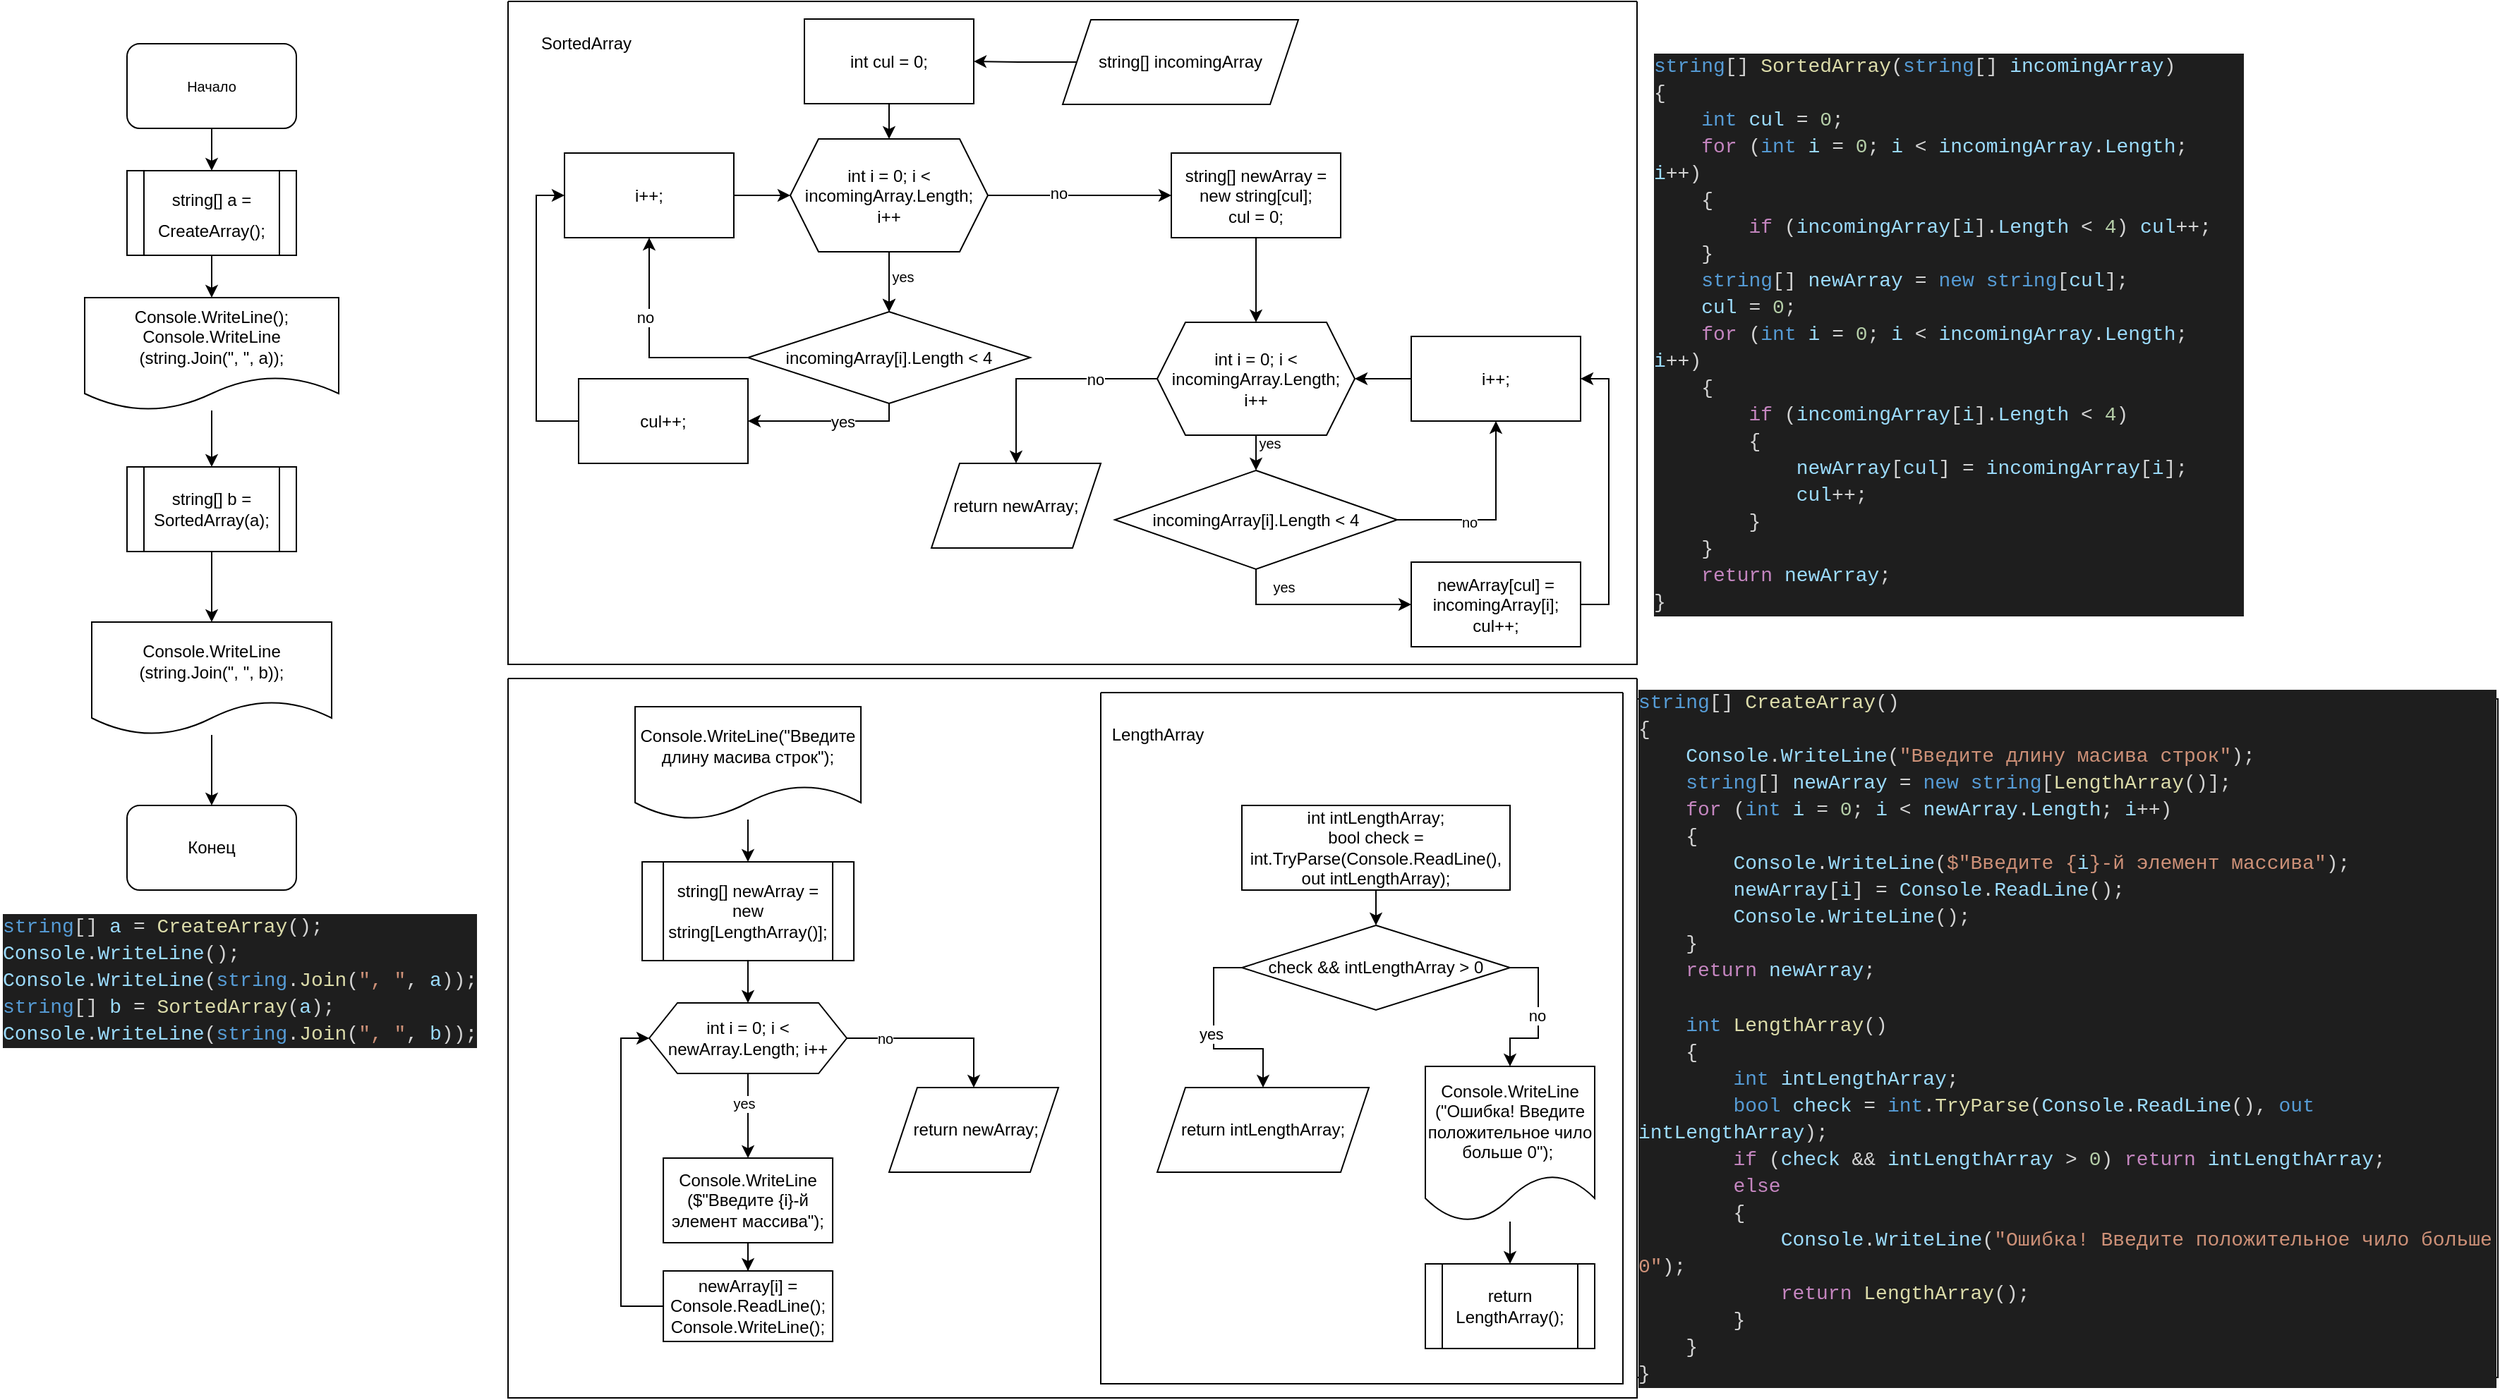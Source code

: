 <mxfile version="20.3.0" type="device"><diagram id="90EOx2KWHC1WlLkFX-MU" name="Страница 1"><mxGraphModel dx="1887" dy="1165" grid="0" gridSize="10" guides="1" tooltips="1" connect="1" arrows="1" fold="1" page="0" pageScale="1" pageWidth="827" pageHeight="1169" math="0" shadow="0"><root><mxCell id="0"/><mxCell id="1" parent="0"/><mxCell id="FhaENIlvsgwSzMolg3jO-6" value="" style="swimlane;startSize=0;rounded=0;glass=0;direction=east;" vertex="1" parent="1"><mxGeometry x="370" y="40" width="800" height="470" as="geometry"><mxRectangle x="650" y="40" width="110" height="60" as="alternateBounds"/></mxGeometry></mxCell><mxCell id="XQLtgldLGDa55x3RJktV-3" value="cul++;" style="rounded=0;whiteSpace=wrap;html=1;" parent="FhaENIlvsgwSzMolg3jO-6" vertex="1"><mxGeometry x="50" y="267.5" width="120" height="60" as="geometry"/></mxCell><mxCell id="FhaENIlvsgwSzMolg3jO-60" value="" style="edgeStyle=orthogonalEdgeStyle;rounded=0;orthogonalLoop=1;jettySize=auto;html=1;" edge="1" parent="FhaENIlvsgwSzMolg3jO-6" source="XQLtgldLGDa55x3RJktV-5" target="XQLtgldLGDa55x3RJktV-6"><mxGeometry relative="1" as="geometry"/></mxCell><mxCell id="XQLtgldLGDa55x3RJktV-5" value="int i = 0; i &amp;lt; incomingArray.Length; i++" style="shape=hexagon;perimeter=hexagonPerimeter2;whiteSpace=wrap;html=1;fixedSize=1;" parent="FhaENIlvsgwSzMolg3jO-6" vertex="1"><mxGeometry x="200" y="97.5" width="140" height="80" as="geometry"/></mxCell><mxCell id="XQLtgldLGDa55x3RJktV-10" style="edgeStyle=orthogonalEdgeStyle;rounded=0;orthogonalLoop=1;jettySize=auto;html=1;entryX=1;entryY=0.5;entryDx=0;entryDy=0;exitX=0.5;exitY=1;exitDx=0;exitDy=0;" parent="FhaENIlvsgwSzMolg3jO-6" source="XQLtgldLGDa55x3RJktV-6" target="XQLtgldLGDa55x3RJktV-3" edge="1"><mxGeometry relative="1" as="geometry"><Array as="points"><mxPoint x="270" y="297.5"/></Array></mxGeometry></mxCell><mxCell id="FhaENIlvsgwSzMolg3jO-63" value="yes" style="edgeLabel;html=1;align=center;verticalAlign=middle;resizable=0;points=[];" vertex="1" connectable="0" parent="XQLtgldLGDa55x3RJktV-10"><mxGeometry x="-0.194" relative="1" as="geometry"><mxPoint as="offset"/></mxGeometry></mxCell><mxCell id="XQLtgldLGDa55x3RJktV-6" value="incomingArray[i].Length &amp;lt; 4" style="rhombus;whiteSpace=wrap;html=1;" parent="FhaENIlvsgwSzMolg3jO-6" vertex="1"><mxGeometry x="170" y="220" width="200" height="65" as="geometry"/></mxCell><mxCell id="XQLtgldLGDa55x3RJktV-7" value="" style="edgeStyle=orthogonalEdgeStyle;rounded=0;orthogonalLoop=1;jettySize=auto;html=1;" parent="FhaENIlvsgwSzMolg3jO-6" source="XQLtgldLGDa55x3RJktV-5" target="XQLtgldLGDa55x3RJktV-6" edge="1"><mxGeometry relative="1" as="geometry"><Array as="points"><mxPoint x="270" y="190"/><mxPoint x="270" y="190"/></Array></mxGeometry></mxCell><mxCell id="XQLtgldLGDa55x3RJktV-14" value="" style="edgeStyle=orthogonalEdgeStyle;rounded=0;orthogonalLoop=1;jettySize=auto;html=1;" parent="FhaENIlvsgwSzMolg3jO-6" source="XQLtgldLGDa55x3RJktV-11" target="XQLtgldLGDa55x3RJktV-5" edge="1"><mxGeometry relative="1" as="geometry"/></mxCell><mxCell id="XQLtgldLGDa55x3RJktV-11" value="i++;" style="rounded=0;whiteSpace=wrap;html=1;" parent="FhaENIlvsgwSzMolg3jO-6" vertex="1"><mxGeometry x="40" y="107.5" width="120" height="60" as="geometry"/></mxCell><mxCell id="XQLtgldLGDa55x3RJktV-13" style="edgeStyle=orthogonalEdgeStyle;rounded=0;orthogonalLoop=1;jettySize=auto;html=1;entryX=0;entryY=0.5;entryDx=0;entryDy=0;exitX=0;exitY=0.5;exitDx=0;exitDy=0;" parent="FhaENIlvsgwSzMolg3jO-6" source="XQLtgldLGDa55x3RJktV-3" target="XQLtgldLGDa55x3RJktV-11" edge="1"><mxGeometry relative="1" as="geometry"/></mxCell><mxCell id="XQLtgldLGDa55x3RJktV-12" style="edgeStyle=orthogonalEdgeStyle;rounded=0;orthogonalLoop=1;jettySize=auto;html=1;entryX=0.5;entryY=1;entryDx=0;entryDy=0;exitX=0;exitY=0.5;exitDx=0;exitDy=0;" parent="FhaENIlvsgwSzMolg3jO-6" source="XQLtgldLGDa55x3RJktV-6" target="XQLtgldLGDa55x3RJktV-11" edge="1"><mxGeometry relative="1" as="geometry"/></mxCell><mxCell id="FhaENIlvsgwSzMolg3jO-65" value="no" style="edgeLabel;html=1;align=center;verticalAlign=middle;resizable=0;points=[];" vertex="1" connectable="0" parent="XQLtgldLGDa55x3RJktV-12"><mxGeometry x="0.279" y="3" relative="1" as="geometry"><mxPoint as="offset"/></mxGeometry></mxCell><mxCell id="XQLtgldLGDa55x3RJktV-16" value="newArray[cul] = incomingArray[i];&lt;br&gt;cul++;" style="rounded=0;whiteSpace=wrap;html=1;" parent="FhaENIlvsgwSzMolg3jO-6" vertex="1"><mxGeometry x="640" y="397.5" width="120" height="60" as="geometry"/></mxCell><mxCell id="FhaENIlvsgwSzMolg3jO-8" style="edgeStyle=orthogonalEdgeStyle;rounded=0;orthogonalLoop=1;jettySize=auto;html=1;entryX=0.5;entryY=0;entryDx=0;entryDy=0;" edge="1" parent="FhaENIlvsgwSzMolg3jO-6" source="XQLtgldLGDa55x3RJktV-18" target="FhaENIlvsgwSzMolg3jO-11"><mxGeometry relative="1" as="geometry"><mxPoint x="354.059" y="327.5" as="targetPoint"/></mxGeometry></mxCell><mxCell id="FhaENIlvsgwSzMolg3jO-62" value="no" style="edgeLabel;html=1;align=center;verticalAlign=middle;resizable=0;points=[];" vertex="1" connectable="0" parent="FhaENIlvsgwSzMolg3jO-8"><mxGeometry x="-0.449" relative="1" as="geometry"><mxPoint as="offset"/></mxGeometry></mxCell><mxCell id="XQLtgldLGDa55x3RJktV-18" value="int i = 0; i &amp;lt; incomingArray.Length; i++" style="shape=hexagon;perimeter=hexagonPerimeter2;whiteSpace=wrap;html=1;fixedSize=1;" parent="FhaENIlvsgwSzMolg3jO-6" vertex="1"><mxGeometry x="460" y="227.5" width="140" height="80" as="geometry"/></mxCell><mxCell id="XQLtgldLGDa55x3RJktV-19" style="edgeStyle=orthogonalEdgeStyle;rounded=0;orthogonalLoop=1;jettySize=auto;html=1;entryX=0;entryY=0.5;entryDx=0;entryDy=0;exitX=0.5;exitY=1;exitDx=0;exitDy=0;" parent="FhaENIlvsgwSzMolg3jO-6" source="XQLtgldLGDa55x3RJktV-21" target="XQLtgldLGDa55x3RJktV-16" edge="1"><mxGeometry relative="1" as="geometry"><Array as="points"><mxPoint x="530" y="427.5"/></Array></mxGeometry></mxCell><mxCell id="XQLtgldLGDa55x3RJktV-21" value="incomingArray[i].Length &amp;lt; 4" style="rhombus;whiteSpace=wrap;html=1;" parent="FhaENIlvsgwSzMolg3jO-6" vertex="1"><mxGeometry x="430" y="332.5" width="200" height="70" as="geometry"/></mxCell><mxCell id="XQLtgldLGDa55x3RJktV-17" value="" style="edgeStyle=orthogonalEdgeStyle;rounded=0;orthogonalLoop=1;jettySize=auto;html=1;" parent="FhaENIlvsgwSzMolg3jO-6" source="XQLtgldLGDa55x3RJktV-18" target="XQLtgldLGDa55x3RJktV-21" edge="1"><mxGeometry relative="1" as="geometry"/></mxCell><mxCell id="XQLtgldLGDa55x3RJktV-22" value="" style="edgeStyle=orthogonalEdgeStyle;rounded=0;orthogonalLoop=1;jettySize=auto;html=1;" parent="FhaENIlvsgwSzMolg3jO-6" source="XQLtgldLGDa55x3RJktV-23" target="XQLtgldLGDa55x3RJktV-18" edge="1"><mxGeometry relative="1" as="geometry"/></mxCell><mxCell id="XQLtgldLGDa55x3RJktV-23" value="i++;" style="rounded=0;whiteSpace=wrap;html=1;" parent="FhaENIlvsgwSzMolg3jO-6" vertex="1"><mxGeometry x="640" y="237.5" width="120" height="60" as="geometry"/></mxCell><mxCell id="XQLtgldLGDa55x3RJktV-15" style="edgeStyle=orthogonalEdgeStyle;rounded=0;orthogonalLoop=1;jettySize=auto;html=1;entryX=1;entryY=0.5;entryDx=0;entryDy=0;exitX=1;exitY=0.5;exitDx=0;exitDy=0;" parent="FhaENIlvsgwSzMolg3jO-6" source="XQLtgldLGDa55x3RJktV-16" target="XQLtgldLGDa55x3RJktV-23" edge="1"><mxGeometry relative="1" as="geometry"/></mxCell><mxCell id="XQLtgldLGDa55x3RJktV-20" style="edgeStyle=orthogonalEdgeStyle;rounded=0;orthogonalLoop=1;jettySize=auto;html=1;entryX=0.5;entryY=1;entryDx=0;entryDy=0;" parent="FhaENIlvsgwSzMolg3jO-6" source="XQLtgldLGDa55x3RJktV-21" target="XQLtgldLGDa55x3RJktV-23" edge="1"><mxGeometry relative="1" as="geometry"/></mxCell><mxCell id="FhaENIlvsgwSzMolg3jO-71" value="no" style="edgeLabel;html=1;align=center;verticalAlign=middle;resizable=0;points=[];fontSize=10;" vertex="1" connectable="0" parent="XQLtgldLGDa55x3RJktV-20"><mxGeometry x="-0.277" y="-1" relative="1" as="geometry"><mxPoint as="offset"/></mxGeometry></mxCell><mxCell id="XQLtgldLGDa55x3RJktV-31" value="" style="edgeStyle=orthogonalEdgeStyle;rounded=0;orthogonalLoop=1;jettySize=auto;html=1;" parent="FhaENIlvsgwSzMolg3jO-6" source="XQLtgldLGDa55x3RJktV-29" target="XQLtgldLGDa55x3RJktV-18" edge="1"><mxGeometry relative="1" as="geometry"/></mxCell><mxCell id="XQLtgldLGDa55x3RJktV-29" value="&lt;div&gt;string[] newArray = new string[cul];&lt;/div&gt;&lt;div&gt;cul = 0;&lt;/div&gt;" style="rounded=0;whiteSpace=wrap;html=1;" parent="FhaENIlvsgwSzMolg3jO-6" vertex="1"><mxGeometry x="470" y="107.5" width="120" height="60" as="geometry"/></mxCell><mxCell id="XQLtgldLGDa55x3RJktV-30" style="edgeStyle=orthogonalEdgeStyle;rounded=0;orthogonalLoop=1;jettySize=auto;html=1;entryX=0;entryY=0.5;entryDx=0;entryDy=0;" parent="FhaENIlvsgwSzMolg3jO-6" source="XQLtgldLGDa55x3RJktV-5" target="XQLtgldLGDa55x3RJktV-29" edge="1"><mxGeometry relative="1" as="geometry"/></mxCell><mxCell id="FhaENIlvsgwSzMolg3jO-61" value="no" style="edgeLabel;html=1;align=center;verticalAlign=middle;resizable=0;points=[];" vertex="1" connectable="0" parent="XQLtgldLGDa55x3RJktV-30"><mxGeometry x="-0.241" y="2" relative="1" as="geometry"><mxPoint as="offset"/></mxGeometry></mxCell><mxCell id="FhaENIlvsgwSzMolg3jO-9" value="" style="edgeStyle=orthogonalEdgeStyle;rounded=0;orthogonalLoop=1;jettySize=auto;html=1;" edge="1" parent="FhaENIlvsgwSzMolg3jO-6" source="FhaENIlvsgwSzMolg3jO-1" target="XQLtgldLGDa55x3RJktV-5"><mxGeometry relative="1" as="geometry"/></mxCell><mxCell id="FhaENIlvsgwSzMolg3jO-1" value="int cul = 0;" style="rounded=0;whiteSpace=wrap;html=1;" vertex="1" parent="FhaENIlvsgwSzMolg3jO-6"><mxGeometry x="210" y="12.5" width="120" height="60" as="geometry"/></mxCell><mxCell id="FhaENIlvsgwSzMolg3jO-12" value="" style="edgeStyle=orthogonalEdgeStyle;rounded=0;orthogonalLoop=1;jettySize=auto;html=1;" edge="1" parent="FhaENIlvsgwSzMolg3jO-6" source="FhaENIlvsgwSzMolg3jO-10" target="FhaENIlvsgwSzMolg3jO-1"><mxGeometry relative="1" as="geometry"/></mxCell><mxCell id="FhaENIlvsgwSzMolg3jO-10" value="string[] incomingArray" style="shape=parallelogram;perimeter=parallelogramPerimeter;whiteSpace=wrap;html=1;fixedSize=1;rounded=0;glass=0;" vertex="1" parent="FhaENIlvsgwSzMolg3jO-6"><mxGeometry x="393" y="13" width="167" height="60" as="geometry"/></mxCell><mxCell id="FhaENIlvsgwSzMolg3jO-11" value="return newArray;" style="shape=parallelogram;perimeter=parallelogramPerimeter;whiteSpace=wrap;html=1;fixedSize=1;rounded=0;glass=0;" vertex="1" parent="FhaENIlvsgwSzMolg3jO-6"><mxGeometry x="300" y="327.5" width="120" height="60" as="geometry"/></mxCell><mxCell id="FhaENIlvsgwSzMolg3jO-66" value="&lt;font style=&quot;font-size: 10px;&quot;&gt;yes&lt;/font&gt;" style="text;html=1;strokeColor=none;fillColor=none;align=center;verticalAlign=middle;whiteSpace=wrap;rounded=0;glass=0;" vertex="1" parent="FhaENIlvsgwSzMolg3jO-6"><mxGeometry x="270" y="190" width="20" height="10" as="geometry"/></mxCell><mxCell id="FhaENIlvsgwSzMolg3jO-69" value="&lt;font style=&quot;font-size: 10px;&quot;&gt;yes&lt;/font&gt;" style="text;html=1;strokeColor=none;fillColor=none;align=center;verticalAlign=middle;whiteSpace=wrap;rounded=0;glass=0;" vertex="1" parent="FhaENIlvsgwSzMolg3jO-6"><mxGeometry x="530" y="307.5" width="20" height="10" as="geometry"/></mxCell><mxCell id="FhaENIlvsgwSzMolg3jO-70" value="&lt;font style=&quot;font-size: 10px;&quot;&gt;yes&lt;/font&gt;" style="text;html=1;strokeColor=none;fillColor=none;align=center;verticalAlign=middle;whiteSpace=wrap;rounded=0;glass=0;" vertex="1" parent="FhaENIlvsgwSzMolg3jO-6"><mxGeometry x="540" y="410" width="20" height="10" as="geometry"/></mxCell><mxCell id="FhaENIlvsgwSzMolg3jO-17" value="SortedArray" style="text;html=1;align=center;verticalAlign=middle;resizable=0;points=[];autosize=1;strokeColor=none;fillColor=none;rotation=0;" vertex="1" parent="1"><mxGeometry x="380" y="55" width="90" height="30" as="geometry"/></mxCell><mxCell id="FhaENIlvsgwSzMolg3jO-20" value="" style="swimlane;startSize=0;rounded=0;glass=0;" vertex="1" parent="1"><mxGeometry x="370" y="520" width="800" height="510" as="geometry"><mxRectangle x="650" y="540" width="50" height="40" as="alternateBounds"/></mxGeometry></mxCell><mxCell id="FhaENIlvsgwSzMolg3jO-42" value="" style="edgeStyle=orthogonalEdgeStyle;rounded=0;orthogonalLoop=1;jettySize=auto;html=1;" edge="1" parent="FhaENIlvsgwSzMolg3jO-20" source="FhaENIlvsgwSzMolg3jO-22" target="FhaENIlvsgwSzMolg3jO-41"><mxGeometry relative="1" as="geometry"/></mxCell><mxCell id="FhaENIlvsgwSzMolg3jO-22" value="Console.WriteLine(&quot;Введите длину масива строк&quot;);" style="shape=document;whiteSpace=wrap;html=1;boundedLbl=1;rounded=0;glass=0;" vertex="1" parent="FhaENIlvsgwSzMolg3jO-20"><mxGeometry x="90.04" y="20" width="160" height="80" as="geometry"/></mxCell><mxCell id="FhaENIlvsgwSzMolg3jO-24" value="" style="swimlane;startSize=0;rounded=0;glass=0;" vertex="1" parent="FhaENIlvsgwSzMolg3jO-20"><mxGeometry x="420" y="10" width="370" height="490" as="geometry"><mxRectangle x="420" y="10" width="80" height="60" as="alternateBounds"/></mxGeometry></mxCell><mxCell id="FhaENIlvsgwSzMolg3jO-26" value="" style="edgeStyle=orthogonalEdgeStyle;rounded=0;orthogonalLoop=1;jettySize=auto;html=1;" edge="1" parent="FhaENIlvsgwSzMolg3jO-24" source="FhaENIlvsgwSzMolg3jO-23"><mxGeometry relative="1" as="geometry"><mxPoint x="195.0" y="165.0" as="targetPoint"/></mxGeometry></mxCell><mxCell id="FhaENIlvsgwSzMolg3jO-23" value="int intLengthArray;&lt;br&gt;bool check = int.TryParse(Console.ReadLine(), out intLengthArray);" style="rounded=0;whiteSpace=wrap;html=1;glass=0;" vertex="1" parent="FhaENIlvsgwSzMolg3jO-24"><mxGeometry x="100" y="80" width="190" height="60" as="geometry"/></mxCell><mxCell id="FhaENIlvsgwSzMolg3jO-28" value="" style="edgeStyle=orthogonalEdgeStyle;rounded=0;orthogonalLoop=1;jettySize=auto;html=1;exitX=1;exitY=0.5;exitDx=0;exitDy=0;" edge="1" parent="FhaENIlvsgwSzMolg3jO-24" source="FhaENIlvsgwSzMolg3jO-25" target="FhaENIlvsgwSzMolg3jO-27"><mxGeometry relative="1" as="geometry"/></mxCell><mxCell id="FhaENIlvsgwSzMolg3jO-38" value="no" style="edgeLabel;html=1;align=center;verticalAlign=middle;resizable=0;points=[];" vertex="1" connectable="0" parent="FhaENIlvsgwSzMolg3jO-28"><mxGeometry x="-0.03" y="-1" relative="1" as="geometry"><mxPoint as="offset"/></mxGeometry></mxCell><mxCell id="FhaENIlvsgwSzMolg3jO-36" style="edgeStyle=orthogonalEdgeStyle;rounded=0;orthogonalLoop=1;jettySize=auto;html=1;exitX=0;exitY=0.5;exitDx=0;exitDy=0;entryX=0.5;entryY=0;entryDx=0;entryDy=0;" edge="1" parent="FhaENIlvsgwSzMolg3jO-24" source="FhaENIlvsgwSzMolg3jO-25" target="FhaENIlvsgwSzMolg3jO-59"><mxGeometry relative="1" as="geometry"><mxPoint x="100" y="265.0" as="targetPoint"/></mxGeometry></mxCell><mxCell id="FhaENIlvsgwSzMolg3jO-37" value="yes" style="edgeLabel;html=1;align=center;verticalAlign=middle;resizable=0;points=[];" vertex="1" connectable="0" parent="FhaENIlvsgwSzMolg3jO-36"><mxGeometry x="-0.046" y="-2" relative="1" as="geometry"><mxPoint as="offset"/></mxGeometry></mxCell><mxCell id="FhaENIlvsgwSzMolg3jO-25" value="check &amp;amp;&amp;amp; intLengthArray &amp;gt; 0" style="rhombus;whiteSpace=wrap;html=1;rounded=0;glass=0;" vertex="1" parent="FhaENIlvsgwSzMolg3jO-24"><mxGeometry x="100" y="165" width="190" height="60" as="geometry"/></mxCell><mxCell id="FhaENIlvsgwSzMolg3jO-35" value="" style="edgeStyle=orthogonalEdgeStyle;rounded=0;orthogonalLoop=1;jettySize=auto;html=1;" edge="1" parent="FhaENIlvsgwSzMolg3jO-24" source="FhaENIlvsgwSzMolg3jO-27" target="FhaENIlvsgwSzMolg3jO-34"><mxGeometry relative="1" as="geometry"/></mxCell><mxCell id="FhaENIlvsgwSzMolg3jO-27" value="&lt;div&gt;Console.WriteLine (&quot;Ошибка! Введите положительное чило больше 0&quot;);&amp;nbsp;&lt;/div&gt;" style="shape=document;whiteSpace=wrap;html=1;boundedLbl=1;rounded=0;glass=0;" vertex="1" parent="FhaENIlvsgwSzMolg3jO-24"><mxGeometry x="230" y="265" width="120" height="110" as="geometry"/></mxCell><mxCell id="FhaENIlvsgwSzMolg3jO-34" value="return LengthArray();" style="shape=process;whiteSpace=wrap;html=1;backgroundOutline=1;rounded=0;glass=0;" vertex="1" parent="FhaENIlvsgwSzMolg3jO-24"><mxGeometry x="230" y="405" width="120" height="60" as="geometry"/></mxCell><mxCell id="FhaENIlvsgwSzMolg3jO-59" value="return intLengthArray;" style="shape=parallelogram;perimeter=parallelogramPerimeter;whiteSpace=wrap;html=1;fixedSize=1;rounded=0;glass=0;" vertex="1" parent="FhaENIlvsgwSzMolg3jO-24"><mxGeometry x="40" y="280" width="150" height="60" as="geometry"/></mxCell><mxCell id="FhaENIlvsgwSzMolg3jO-44" value="" style="edgeStyle=orthogonalEdgeStyle;rounded=0;orthogonalLoop=1;jettySize=auto;html=1;" edge="1" parent="FhaENIlvsgwSzMolg3jO-20" source="FhaENIlvsgwSzMolg3jO-41" target="FhaENIlvsgwSzMolg3jO-43"><mxGeometry relative="1" as="geometry"/></mxCell><mxCell id="FhaENIlvsgwSzMolg3jO-41" value="string[] newArray = new string[LengthArray()];" style="shape=process;whiteSpace=wrap;html=1;backgroundOutline=1;rounded=0;glass=0;" vertex="1" parent="FhaENIlvsgwSzMolg3jO-20"><mxGeometry x="95.04" y="130" width="150" height="70" as="geometry"/></mxCell><mxCell id="FhaENIlvsgwSzMolg3jO-52" value="" style="edgeStyle=orthogonalEdgeStyle;rounded=0;orthogonalLoop=1;jettySize=auto;html=1;entryX=0.5;entryY=0;entryDx=0;entryDy=0;" edge="1" parent="FhaENIlvsgwSzMolg3jO-20" source="FhaENIlvsgwSzMolg3jO-43" target="FhaENIlvsgwSzMolg3jO-45"><mxGeometry relative="1" as="geometry"><Array as="points"><mxPoint x="170" y="310"/><mxPoint x="170" y="310"/></Array></mxGeometry></mxCell><mxCell id="FhaENIlvsgwSzMolg3jO-73" value="yes" style="edgeLabel;html=1;align=center;verticalAlign=middle;resizable=0;points=[];fontSize=10;" vertex="1" connectable="0" parent="FhaENIlvsgwSzMolg3jO-52"><mxGeometry x="-0.301" y="-3" relative="1" as="geometry"><mxPoint as="offset"/></mxGeometry></mxCell><mxCell id="FhaENIlvsgwSzMolg3jO-57" style="edgeStyle=orthogonalEdgeStyle;rounded=0;orthogonalLoop=1;jettySize=auto;html=1;entryX=0.5;entryY=0;entryDx=0;entryDy=0;" edge="1" parent="FhaENIlvsgwSzMolg3jO-20" source="FhaENIlvsgwSzMolg3jO-43" target="FhaENIlvsgwSzMolg3jO-58"><mxGeometry relative="1" as="geometry"><mxPoint x="330" y="305.0" as="targetPoint"/></mxGeometry></mxCell><mxCell id="FhaENIlvsgwSzMolg3jO-72" value="no" style="edgeLabel;html=1;align=center;verticalAlign=middle;resizable=0;points=[];fontSize=10;" vertex="1" connectable="0" parent="FhaENIlvsgwSzMolg3jO-57"><mxGeometry x="-0.574" relative="1" as="geometry"><mxPoint as="offset"/></mxGeometry></mxCell><mxCell id="FhaENIlvsgwSzMolg3jO-43" value="int i = 0; i &amp;lt; newArray.Length; i++" style="shape=hexagon;perimeter=hexagonPerimeter2;whiteSpace=wrap;html=1;fixedSize=1;rounded=0;glass=0;" vertex="1" parent="FhaENIlvsgwSzMolg3jO-20"><mxGeometry x="100.04" y="230" width="140" height="50" as="geometry"/></mxCell><mxCell id="FhaENIlvsgwSzMolg3jO-55" style="edgeStyle=orthogonalEdgeStyle;rounded=0;orthogonalLoop=1;jettySize=auto;html=1;entryX=0.5;entryY=0;entryDx=0;entryDy=0;" edge="1" parent="FhaENIlvsgwSzMolg3jO-20" source="FhaENIlvsgwSzMolg3jO-45" target="FhaENIlvsgwSzMolg3jO-46"><mxGeometry relative="1" as="geometry"/></mxCell><mxCell id="FhaENIlvsgwSzMolg3jO-45" value="Console.WriteLine ($&quot;Введите {i}-й элемент массива&quot;);" style="rounded=0;whiteSpace=wrap;html=1;glass=0;" vertex="1" parent="FhaENIlvsgwSzMolg3jO-20"><mxGeometry x="110.04" y="340" width="120" height="60" as="geometry"/></mxCell><mxCell id="FhaENIlvsgwSzMolg3jO-54" style="edgeStyle=orthogonalEdgeStyle;rounded=0;orthogonalLoop=1;jettySize=auto;html=1;entryX=0;entryY=0.5;entryDx=0;entryDy=0;exitX=0;exitY=0.5;exitDx=0;exitDy=0;" edge="1" parent="FhaENIlvsgwSzMolg3jO-20" source="FhaENIlvsgwSzMolg3jO-46" target="FhaENIlvsgwSzMolg3jO-43"><mxGeometry relative="1" as="geometry"/></mxCell><mxCell id="FhaENIlvsgwSzMolg3jO-46" value="newArray[i] = Console.ReadLine();&lt;br&gt;Console.WriteLine();" style="rounded=0;whiteSpace=wrap;html=1;glass=0;" vertex="1" parent="FhaENIlvsgwSzMolg3jO-20"><mxGeometry x="110.04" y="420" width="120" height="50" as="geometry"/></mxCell><mxCell id="FhaENIlvsgwSzMolg3jO-58" value="&amp;nbsp;return newArray;" style="shape=parallelogram;perimeter=parallelogramPerimeter;whiteSpace=wrap;html=1;fixedSize=1;rounded=0;glass=0;" vertex="1" parent="FhaENIlvsgwSzMolg3jO-20"><mxGeometry x="270" y="290" width="120" height="60" as="geometry"/></mxCell><mxCell id="FhaENIlvsgwSzMolg3jO-21" value="&lt;div style=&quot;background-color: rgb(30, 30, 30); line-height: 19px;&quot;&gt;&lt;div style=&quot;color: rgb(212, 212, 212); font-family: Consolas, &amp;quot;Courier New&amp;quot;, monospace; font-size: 14px; text-align: left;&quot;&gt;&lt;span style=&quot;color: #569cd6;&quot;&gt;string&lt;/span&gt;[] &lt;span style=&quot;color: #dcdcaa;&quot;&gt;CreateArray&lt;/span&gt;()&lt;/div&gt;&lt;div style=&quot;color: rgb(212, 212, 212); font-family: Consolas, &amp;quot;Courier New&amp;quot;, monospace; font-size: 14px; text-align: left;&quot;&gt;{&lt;/div&gt;&lt;div style=&quot;color: rgb(212, 212, 212); font-family: Consolas, &amp;quot;Courier New&amp;quot;, monospace; font-size: 14px; text-align: left;&quot;&gt;&amp;nbsp; &amp;nbsp; &lt;span style=&quot;color: #9cdcfe;&quot;&gt;Console&lt;/span&gt;.&lt;span style=&quot;color: #9cdcfe;&quot;&gt;WriteLine&lt;/span&gt;(&lt;span style=&quot;color: #ce9178;&quot;&gt;&quot;Введите длину масива строк&quot;&lt;/span&gt;);&lt;/div&gt;&lt;div style=&quot;color: rgb(212, 212, 212); font-family: Consolas, &amp;quot;Courier New&amp;quot;, monospace; font-size: 14px; text-align: left;&quot;&gt;&amp;nbsp; &amp;nbsp; &lt;span style=&quot;color: #569cd6;&quot;&gt;string&lt;/span&gt;[] &lt;span style=&quot;color: #9cdcfe;&quot;&gt;newArray&lt;/span&gt; = &lt;span style=&quot;color: #569cd6;&quot;&gt;new&lt;/span&gt; &lt;span style=&quot;color: #569cd6;&quot;&gt;string&lt;/span&gt;[&lt;span style=&quot;color: #dcdcaa;&quot;&gt;LengthArray&lt;/span&gt;()];&lt;/div&gt;&lt;div style=&quot;color: rgb(212, 212, 212); font-family: Consolas, &amp;quot;Courier New&amp;quot;, monospace; font-size: 14px; text-align: left;&quot;&gt;&amp;nbsp; &amp;nbsp; &lt;span style=&quot;color: #c586c0;&quot;&gt;for&lt;/span&gt; (&lt;span style=&quot;color: #569cd6;&quot;&gt;int&lt;/span&gt; &lt;span style=&quot;color: #9cdcfe;&quot;&gt;i&lt;/span&gt; = &lt;span style=&quot;color: #b5cea8;&quot;&gt;0&lt;/span&gt;; &lt;span style=&quot;color: #9cdcfe;&quot;&gt;i&lt;/span&gt; &amp;lt; &lt;span style=&quot;color: #9cdcfe;&quot;&gt;newArray&lt;/span&gt;.&lt;span style=&quot;color: #9cdcfe;&quot;&gt;Length&lt;/span&gt;; &lt;span style=&quot;color: #9cdcfe;&quot;&gt;i&lt;/span&gt;++)&lt;/div&gt;&lt;div style=&quot;color: rgb(212, 212, 212); font-family: Consolas, &amp;quot;Courier New&amp;quot;, monospace; font-size: 14px; text-align: left;&quot;&gt;&amp;nbsp; &amp;nbsp; {&lt;/div&gt;&lt;div style=&quot;color: rgb(212, 212, 212); font-family: Consolas, &amp;quot;Courier New&amp;quot;, monospace; font-size: 14px; text-align: left;&quot;&gt;&amp;nbsp; &amp;nbsp; &amp;nbsp; &amp;nbsp; &lt;span style=&quot;color: #9cdcfe;&quot;&gt;Console&lt;/span&gt;.&lt;span style=&quot;color: #9cdcfe;&quot;&gt;WriteLine&lt;/span&gt;(&lt;span style=&quot;color: #ce9178;&quot;&gt;$&quot;&lt;/span&gt;&lt;span style=&quot;color: #ce9178;&quot;&gt;Введите &lt;/span&gt;&lt;span style=&quot;color: #ce9178;&quot;&gt;{&lt;/span&gt;&lt;span style=&quot;color: #9cdcfe;&quot;&gt;i&lt;/span&gt;&lt;span style=&quot;color: #ce9178;&quot;&gt;}&lt;/span&gt;&lt;span style=&quot;color: #ce9178;&quot;&gt;-й элемент массива&lt;/span&gt;&lt;span style=&quot;color: #ce9178;&quot;&gt;&quot;&lt;/span&gt;);&lt;/div&gt;&lt;div style=&quot;color: rgb(212, 212, 212); font-family: Consolas, &amp;quot;Courier New&amp;quot;, monospace; font-size: 14px; text-align: left;&quot;&gt;&amp;nbsp; &amp;nbsp; &amp;nbsp; &amp;nbsp; &lt;span style=&quot;color: #9cdcfe;&quot;&gt;newArray&lt;/span&gt;[&lt;span style=&quot;color: #9cdcfe;&quot;&gt;i&lt;/span&gt;] = &lt;span style=&quot;color: #9cdcfe;&quot;&gt;Console&lt;/span&gt;.&lt;span style=&quot;color: #9cdcfe;&quot;&gt;ReadLine&lt;/span&gt;();&lt;/div&gt;&lt;div style=&quot;color: rgb(212, 212, 212); font-family: Consolas, &amp;quot;Courier New&amp;quot;, monospace; font-size: 14px; text-align: left;&quot;&gt;&amp;nbsp; &amp;nbsp; &amp;nbsp; &amp;nbsp; &lt;span style=&quot;color: #9cdcfe;&quot;&gt;Console&lt;/span&gt;.&lt;span style=&quot;color: #9cdcfe;&quot;&gt;WriteLine&lt;/span&gt;();&lt;/div&gt;&lt;div style=&quot;color: rgb(212, 212, 212); font-family: Consolas, &amp;quot;Courier New&amp;quot;, monospace; font-size: 14px; text-align: left;&quot;&gt;&amp;nbsp; &amp;nbsp; }&lt;/div&gt;&lt;div style=&quot;color: rgb(212, 212, 212); font-family: Consolas, &amp;quot;Courier New&amp;quot;, monospace; font-size: 14px; text-align: left;&quot;&gt;&amp;nbsp; &amp;nbsp; &lt;span style=&quot;color: #c586c0;&quot;&gt;return&lt;/span&gt; &lt;span style=&quot;color: #9cdcfe;&quot;&gt;newArray&lt;/span&gt;;&lt;/div&gt;&lt;div style=&quot;text-align: left;&quot;&gt;&lt;font face=&quot;Consolas, Courier New, monospace&quot; color=&quot;#d4d4d4&quot;&gt;&lt;span style=&quot;font-size: 14px;&quot;&gt;&lt;br&gt;&lt;/span&gt;&lt;/font&gt;&lt;/div&gt;&lt;div style=&quot;text-align: left; color: rgb(212, 212, 212); font-family: Consolas, &amp;quot;Courier New&amp;quot;, monospace; font-size: 14px;&quot;&gt;&amp;nbsp; &amp;nbsp; &lt;span style=&quot;color: #569cd6;&quot;&gt;int&lt;/span&gt; &lt;span style=&quot;color: #dcdcaa;&quot;&gt;LengthArray&lt;/span&gt;()&lt;/div&gt;&lt;div style=&quot;text-align: left; color: rgb(212, 212, 212); font-family: Consolas, &amp;quot;Courier New&amp;quot;, monospace; font-size: 14px;&quot;&gt;&amp;nbsp; &amp;nbsp; {&lt;/div&gt;&lt;div style=&quot;text-align: left; color: rgb(212, 212, 212); font-family: Consolas, &amp;quot;Courier New&amp;quot;, monospace; font-size: 14px;&quot;&gt;&amp;nbsp; &amp;nbsp; &amp;nbsp; &amp;nbsp; &lt;span style=&quot;color: #569cd6;&quot;&gt;int&lt;/span&gt; &lt;span style=&quot;color: #9cdcfe;&quot;&gt;intLengthArray&lt;/span&gt;;&lt;/div&gt;&lt;div style=&quot;text-align: left; color: rgb(212, 212, 212); font-family: Consolas, &amp;quot;Courier New&amp;quot;, monospace; font-size: 14px;&quot;&gt;&amp;nbsp; &amp;nbsp; &amp;nbsp; &amp;nbsp; &lt;span style=&quot;color: #569cd6;&quot;&gt;bool&lt;/span&gt; &lt;span style=&quot;color: #9cdcfe;&quot;&gt;check&lt;/span&gt; = &lt;span style=&quot;color: #569cd6;&quot;&gt;int&lt;/span&gt;.&lt;span style=&quot;color: #dcdcaa;&quot;&gt;TryParse&lt;/span&gt;(&lt;span style=&quot;color: #9cdcfe;&quot;&gt;Console&lt;/span&gt;.&lt;span style=&quot;color: #9cdcfe;&quot;&gt;ReadLine&lt;/span&gt;(), &lt;span style=&quot;color: #569cd6;&quot;&gt;out&lt;/span&gt; &lt;span style=&quot;color: #9cdcfe;&quot;&gt;intLengthArray&lt;/span&gt;);&lt;/div&gt;&lt;div style=&quot;text-align: left; color: rgb(212, 212, 212); font-family: Consolas, &amp;quot;Courier New&amp;quot;, monospace; font-size: 14px;&quot;&gt;&amp;nbsp; &amp;nbsp; &amp;nbsp; &amp;nbsp; &lt;span style=&quot;color: #c586c0;&quot;&gt;if&lt;/span&gt; (&lt;span style=&quot;color: #9cdcfe;&quot;&gt;check&lt;/span&gt; &amp;amp;&amp;amp; &lt;span style=&quot;color: #9cdcfe;&quot;&gt;intLengthArray&lt;/span&gt; &amp;gt; &lt;span style=&quot;color: #b5cea8;&quot;&gt;0&lt;/span&gt;) &lt;span style=&quot;color: #c586c0;&quot;&gt;return&lt;/span&gt; &lt;span style=&quot;color: #9cdcfe;&quot;&gt;intLengthArray&lt;/span&gt;;&lt;/div&gt;&lt;div style=&quot;text-align: left; color: rgb(212, 212, 212); font-family: Consolas, &amp;quot;Courier New&amp;quot;, monospace; font-size: 14px;&quot;&gt;&amp;nbsp; &amp;nbsp; &amp;nbsp; &amp;nbsp; &lt;span style=&quot;color: #c586c0;&quot;&gt;else&lt;/span&gt;&lt;/div&gt;&lt;div style=&quot;text-align: left; color: rgb(212, 212, 212); font-family: Consolas, &amp;quot;Courier New&amp;quot;, monospace; font-size: 14px;&quot;&gt;&amp;nbsp; &amp;nbsp; &amp;nbsp; &amp;nbsp; {&lt;/div&gt;&lt;div style=&quot;text-align: left; color: rgb(212, 212, 212); font-family: Consolas, &amp;quot;Courier New&amp;quot;, monospace; font-size: 14px;&quot;&gt;&amp;nbsp; &amp;nbsp; &amp;nbsp; &amp;nbsp; &amp;nbsp; &amp;nbsp; &lt;span style=&quot;color: #9cdcfe;&quot;&gt;Console&lt;/span&gt;.&lt;span style=&quot;color: #9cdcfe;&quot;&gt;WriteLine&lt;/span&gt;(&lt;span style=&quot;color: #ce9178;&quot;&gt;&quot;Ошибка! Введите положительное чило больше 0&quot;&lt;/span&gt;);&lt;/div&gt;&lt;div style=&quot;text-align: left; color: rgb(212, 212, 212); font-family: Consolas, &amp;quot;Courier New&amp;quot;, monospace; font-size: 14px;&quot;&gt;&amp;nbsp; &amp;nbsp; &amp;nbsp; &amp;nbsp; &amp;nbsp; &amp;nbsp; &lt;span style=&quot;color: #c586c0;&quot;&gt;return&lt;/span&gt; &lt;span style=&quot;color: #dcdcaa;&quot;&gt;LengthArray&lt;/span&gt;();&lt;/div&gt;&lt;div style=&quot;text-align: left; color: rgb(212, 212, 212); font-family: Consolas, &amp;quot;Courier New&amp;quot;, monospace; font-size: 14px;&quot;&gt;&amp;nbsp; &amp;nbsp; &amp;nbsp; &amp;nbsp; }&lt;/div&gt;&lt;div style=&quot;text-align: left; color: rgb(212, 212, 212); font-family: Consolas, &amp;quot;Courier New&amp;quot;, monospace; font-size: 14px;&quot;&gt;&amp;nbsp; &amp;nbsp; }&lt;/div&gt;&lt;div style=&quot;color: rgb(212, 212, 212); font-family: Consolas, &amp;quot;Courier New&amp;quot;, monospace; font-size: 14px; text-align: justify;&quot;&gt;}&lt;/div&gt;&lt;/div&gt;" style="whiteSpace=wrap;html=1;rounded=0;glass=0;" vertex="1" parent="1"><mxGeometry x="1170" y="534.5" width="610" height="481" as="geometry"/></mxCell><mxCell id="FhaENIlvsgwSzMolg3jO-40" value="LengthArray" style="text;html=1;align=center;verticalAlign=middle;resizable=0;points=[];autosize=1;strokeColor=none;fillColor=none;" vertex="1" parent="1"><mxGeometry x="785" y="545" width="90" height="30" as="geometry"/></mxCell><mxCell id="FhaENIlvsgwSzMolg3jO-74" value="&lt;div style=&quot;color: rgb(212, 212, 212); background-color: rgb(30, 30, 30); font-family: Consolas, &amp;quot;Courier New&amp;quot;, monospace; font-weight: normal; font-size: 14px; line-height: 19px;&quot;&gt;&lt;div&gt;&lt;span style=&quot;color: #569cd6;&quot;&gt;string&lt;/span&gt;&lt;span style=&quot;color: #d4d4d4;&quot;&gt;[] &lt;/span&gt;&lt;span style=&quot;color: #dcdcaa;&quot;&gt;SortedArray&lt;/span&gt;&lt;span style=&quot;color: #d4d4d4;&quot;&gt;(&lt;/span&gt;&lt;span style=&quot;color: #569cd6;&quot;&gt;string&lt;/span&gt;&lt;span style=&quot;color: #d4d4d4;&quot;&gt;[] &lt;/span&gt;&lt;span style=&quot;color: #9cdcfe;&quot;&gt;incomingArray&lt;/span&gt;&lt;span style=&quot;color: #d4d4d4;&quot;&gt;)&lt;/span&gt;&lt;/div&gt;&lt;div&gt;&lt;span style=&quot;color: #d4d4d4;&quot;&gt;{&lt;/span&gt;&lt;/div&gt;&lt;div&gt;&lt;span style=&quot;color: #d4d4d4;&quot;&gt;&amp;nbsp; &amp;nbsp; &lt;/span&gt;&lt;span style=&quot;color: #569cd6;&quot;&gt;int&lt;/span&gt;&lt;span style=&quot;color: #d4d4d4;&quot;&gt; &lt;/span&gt;&lt;span style=&quot;color: #9cdcfe;&quot;&gt;cul&lt;/span&gt;&lt;span style=&quot;color: #d4d4d4;&quot;&gt; &lt;/span&gt;&lt;span style=&quot;color: #d4d4d4;&quot;&gt;=&lt;/span&gt;&lt;span style=&quot;color: #d4d4d4;&quot;&gt; &lt;/span&gt;&lt;span style=&quot;color: #b5cea8;&quot;&gt;0&lt;/span&gt;&lt;span style=&quot;color: #d4d4d4;&quot;&gt;;&lt;/span&gt;&lt;/div&gt;&lt;div&gt;&lt;span style=&quot;color: #d4d4d4;&quot;&gt;&amp;nbsp; &amp;nbsp; &lt;/span&gt;&lt;span style=&quot;color: #c586c0;&quot;&gt;for&lt;/span&gt;&lt;span style=&quot;color: #d4d4d4;&quot;&gt; (&lt;/span&gt;&lt;span style=&quot;color: #569cd6;&quot;&gt;int&lt;/span&gt;&lt;span style=&quot;color: #d4d4d4;&quot;&gt; &lt;/span&gt;&lt;span style=&quot;color: #9cdcfe;&quot;&gt;i&lt;/span&gt;&lt;span style=&quot;color: #d4d4d4;&quot;&gt; &lt;/span&gt;&lt;span style=&quot;color: #d4d4d4;&quot;&gt;=&lt;/span&gt;&lt;span style=&quot;color: #d4d4d4;&quot;&gt; &lt;/span&gt;&lt;span style=&quot;color: #b5cea8;&quot;&gt;0&lt;/span&gt;&lt;span style=&quot;color: #d4d4d4;&quot;&gt;; &lt;/span&gt;&lt;span style=&quot;color: #9cdcfe;&quot;&gt;i&lt;/span&gt;&lt;span style=&quot;color: #d4d4d4;&quot;&gt; &lt;/span&gt;&lt;span style=&quot;color: #d4d4d4;&quot;&gt;&amp;lt;&lt;/span&gt;&lt;span style=&quot;color: #d4d4d4;&quot;&gt; &lt;/span&gt;&lt;span style=&quot;color: #9cdcfe;&quot;&gt;incomingArray&lt;/span&gt;&lt;span style=&quot;color: #d4d4d4;&quot;&gt;.&lt;/span&gt;&lt;span style=&quot;color: #9cdcfe;&quot;&gt;Length&lt;/span&gt;&lt;span style=&quot;color: #d4d4d4;&quot;&gt;; &lt;/span&gt;&lt;span style=&quot;color: #9cdcfe;&quot;&gt;i&lt;/span&gt;&lt;span style=&quot;color: #d4d4d4;&quot;&gt;++&lt;/span&gt;&lt;span style=&quot;color: #d4d4d4;&quot;&gt;)&lt;/span&gt;&lt;/div&gt;&lt;div&gt;&lt;span style=&quot;color: #d4d4d4;&quot;&gt;&amp;nbsp; &amp;nbsp; {&lt;/span&gt;&lt;/div&gt;&lt;div&gt;&lt;span style=&quot;color: #d4d4d4;&quot;&gt;&amp;nbsp; &amp;nbsp; &amp;nbsp; &amp;nbsp; &lt;/span&gt;&lt;span style=&quot;color: #c586c0;&quot;&gt;if&lt;/span&gt;&lt;span style=&quot;color: #d4d4d4;&quot;&gt; (&lt;/span&gt;&lt;span style=&quot;color: #9cdcfe;&quot;&gt;incomingArray&lt;/span&gt;&lt;span style=&quot;color: #d4d4d4;&quot;&gt;[&lt;/span&gt;&lt;span style=&quot;color: #9cdcfe;&quot;&gt;i&lt;/span&gt;&lt;span style=&quot;color: #d4d4d4;&quot;&gt;]&lt;/span&gt;&lt;span style=&quot;color: #d4d4d4;&quot;&gt;.&lt;/span&gt;&lt;span style=&quot;color: #9cdcfe;&quot;&gt;Length&lt;/span&gt;&lt;span style=&quot;color: #d4d4d4;&quot;&gt; &lt;/span&gt;&lt;span style=&quot;color: #d4d4d4;&quot;&gt;&amp;lt;&lt;/span&gt;&lt;span style=&quot;color: #d4d4d4;&quot;&gt; &lt;/span&gt;&lt;span style=&quot;color: #b5cea8;&quot;&gt;4&lt;/span&gt;&lt;span style=&quot;color: #d4d4d4;&quot;&gt;) &lt;/span&gt;&lt;span style=&quot;color: #9cdcfe;&quot;&gt;cul&lt;/span&gt;&lt;span style=&quot;color: #d4d4d4;&quot;&gt;++&lt;/span&gt;&lt;span style=&quot;color: #d4d4d4;&quot;&gt;;&lt;/span&gt;&lt;/div&gt;&lt;div&gt;&lt;span style=&quot;color: #d4d4d4;&quot;&gt;&amp;nbsp; &amp;nbsp; }&lt;/span&gt;&lt;/div&gt;&lt;div&gt;&lt;span style=&quot;color: #d4d4d4;&quot;&gt;&amp;nbsp; &amp;nbsp; &lt;/span&gt;&lt;span style=&quot;color: #569cd6;&quot;&gt;string&lt;/span&gt;&lt;span style=&quot;color: #d4d4d4;&quot;&gt;[] &lt;/span&gt;&lt;span style=&quot;color: #9cdcfe;&quot;&gt;newArray&lt;/span&gt;&lt;span style=&quot;color: #d4d4d4;&quot;&gt; &lt;/span&gt;&lt;span style=&quot;color: #d4d4d4;&quot;&gt;=&lt;/span&gt;&lt;span style=&quot;color: #d4d4d4;&quot;&gt; &lt;/span&gt;&lt;span style=&quot;color: #569cd6;&quot;&gt;new&lt;/span&gt;&lt;span style=&quot;color: #d4d4d4;&quot;&gt; &lt;/span&gt;&lt;span style=&quot;color: #569cd6;&quot;&gt;string&lt;/span&gt;&lt;span style=&quot;color: #d4d4d4;&quot;&gt;[&lt;/span&gt;&lt;span style=&quot;color: #9cdcfe;&quot;&gt;cul&lt;/span&gt;&lt;span style=&quot;color: #d4d4d4;&quot;&gt;];&lt;/span&gt;&lt;/div&gt;&lt;div&gt;&lt;span style=&quot;color: #d4d4d4;&quot;&gt;&amp;nbsp; &amp;nbsp; &lt;/span&gt;&lt;span style=&quot;color: #9cdcfe;&quot;&gt;cul&lt;/span&gt;&lt;span style=&quot;color: #d4d4d4;&quot;&gt; &lt;/span&gt;&lt;span style=&quot;color: #d4d4d4;&quot;&gt;=&lt;/span&gt;&lt;span style=&quot;color: #d4d4d4;&quot;&gt; &lt;/span&gt;&lt;span style=&quot;color: #b5cea8;&quot;&gt;0&lt;/span&gt;&lt;span style=&quot;color: #d4d4d4;&quot;&gt;;&lt;/span&gt;&lt;/div&gt;&lt;div&gt;&lt;span style=&quot;color: #d4d4d4;&quot;&gt;&amp;nbsp; &amp;nbsp; &lt;/span&gt;&lt;span style=&quot;color: #c586c0;&quot;&gt;for&lt;/span&gt;&lt;span style=&quot;color: #d4d4d4;&quot;&gt; (&lt;/span&gt;&lt;span style=&quot;color: #569cd6;&quot;&gt;int&lt;/span&gt;&lt;span style=&quot;color: #d4d4d4;&quot;&gt; &lt;/span&gt;&lt;span style=&quot;color: #9cdcfe;&quot;&gt;i&lt;/span&gt;&lt;span style=&quot;color: #d4d4d4;&quot;&gt; &lt;/span&gt;&lt;span style=&quot;color: #d4d4d4;&quot;&gt;=&lt;/span&gt;&lt;span style=&quot;color: #d4d4d4;&quot;&gt; &lt;/span&gt;&lt;span style=&quot;color: #b5cea8;&quot;&gt;0&lt;/span&gt;&lt;span style=&quot;color: #d4d4d4;&quot;&gt;; &lt;/span&gt;&lt;span style=&quot;color: #9cdcfe;&quot;&gt;i&lt;/span&gt;&lt;span style=&quot;color: #d4d4d4;&quot;&gt; &lt;/span&gt;&lt;span style=&quot;color: #d4d4d4;&quot;&gt;&amp;lt;&lt;/span&gt;&lt;span style=&quot;color: #d4d4d4;&quot;&gt; &lt;/span&gt;&lt;span style=&quot;color: #9cdcfe;&quot;&gt;incomingArray&lt;/span&gt;&lt;span style=&quot;color: #d4d4d4;&quot;&gt;.&lt;/span&gt;&lt;span style=&quot;color: #9cdcfe;&quot;&gt;Length&lt;/span&gt;&lt;span style=&quot;color: #d4d4d4;&quot;&gt;; &lt;/span&gt;&lt;span style=&quot;color: #9cdcfe;&quot;&gt;i&lt;/span&gt;&lt;span style=&quot;color: #d4d4d4;&quot;&gt;++&lt;/span&gt;&lt;span style=&quot;color: #d4d4d4;&quot;&gt;)&lt;/span&gt;&lt;/div&gt;&lt;div&gt;&lt;span style=&quot;color: #d4d4d4;&quot;&gt;&amp;nbsp; &amp;nbsp; {&lt;/span&gt;&lt;/div&gt;&lt;div&gt;&lt;span style=&quot;color: #d4d4d4;&quot;&gt;&amp;nbsp; &amp;nbsp; &amp;nbsp; &amp;nbsp; &lt;/span&gt;&lt;span style=&quot;color: #c586c0;&quot;&gt;if&lt;/span&gt;&lt;span style=&quot;color: #d4d4d4;&quot;&gt; (&lt;/span&gt;&lt;span style=&quot;color: #9cdcfe;&quot;&gt;incomingArray&lt;/span&gt;&lt;span style=&quot;color: #d4d4d4;&quot;&gt;[&lt;/span&gt;&lt;span style=&quot;color: #9cdcfe;&quot;&gt;i&lt;/span&gt;&lt;span style=&quot;color: #d4d4d4;&quot;&gt;]&lt;/span&gt;&lt;span style=&quot;color: #d4d4d4;&quot;&gt;.&lt;/span&gt;&lt;span style=&quot;color: #9cdcfe;&quot;&gt;Length&lt;/span&gt;&lt;span style=&quot;color: #d4d4d4;&quot;&gt; &lt;/span&gt;&lt;span style=&quot;color: #d4d4d4;&quot;&gt;&amp;lt;&lt;/span&gt;&lt;span style=&quot;color: #d4d4d4;&quot;&gt; &lt;/span&gt;&lt;span style=&quot;color: #b5cea8;&quot;&gt;4&lt;/span&gt;&lt;span style=&quot;color: #d4d4d4;&quot;&gt;)&lt;/span&gt;&lt;/div&gt;&lt;div&gt;&lt;span style=&quot;color: #d4d4d4;&quot;&gt;&amp;nbsp; &amp;nbsp; &amp;nbsp; &amp;nbsp; {&lt;/span&gt;&lt;/div&gt;&lt;div&gt;&lt;span style=&quot;color: #d4d4d4;&quot;&gt;&amp;nbsp; &amp;nbsp; &amp;nbsp; &amp;nbsp; &amp;nbsp; &amp;nbsp; &lt;/span&gt;&lt;span style=&quot;color: #9cdcfe;&quot;&gt;newArray&lt;/span&gt;&lt;span style=&quot;color: #d4d4d4;&quot;&gt;[&lt;/span&gt;&lt;span style=&quot;color: #9cdcfe;&quot;&gt;cul&lt;/span&gt;&lt;span style=&quot;color: #d4d4d4;&quot;&gt;] &lt;/span&gt;&lt;span style=&quot;color: #d4d4d4;&quot;&gt;=&lt;/span&gt;&lt;span style=&quot;color: #d4d4d4;&quot;&gt; &lt;/span&gt;&lt;span style=&quot;color: #9cdcfe;&quot;&gt;incomingArray&lt;/span&gt;&lt;span style=&quot;color: #d4d4d4;&quot;&gt;[&lt;/span&gt;&lt;span style=&quot;color: #9cdcfe;&quot;&gt;i&lt;/span&gt;&lt;span style=&quot;color: #d4d4d4;&quot;&gt;];&lt;/span&gt;&lt;/div&gt;&lt;div&gt;&lt;span style=&quot;color: #d4d4d4;&quot;&gt;&amp;nbsp; &amp;nbsp; &amp;nbsp; &amp;nbsp; &amp;nbsp; &amp;nbsp; &lt;/span&gt;&lt;span style=&quot;color: #9cdcfe;&quot;&gt;cul&lt;/span&gt;&lt;span style=&quot;color: #d4d4d4;&quot;&gt;++&lt;/span&gt;&lt;span style=&quot;color: #d4d4d4;&quot;&gt;;&lt;/span&gt;&lt;/div&gt;&lt;div&gt;&lt;span style=&quot;color: #d4d4d4;&quot;&gt;&amp;nbsp; &amp;nbsp; &amp;nbsp; &amp;nbsp; }&lt;/span&gt;&lt;/div&gt;&lt;div&gt;&lt;span style=&quot;color: #d4d4d4;&quot;&gt;&amp;nbsp; &amp;nbsp; }&lt;/span&gt;&lt;/div&gt;&lt;div&gt;&lt;span style=&quot;color: #d4d4d4;&quot;&gt;&amp;nbsp; &amp;nbsp; &lt;/span&gt;&lt;span style=&quot;color: #c586c0;&quot;&gt;return&lt;/span&gt;&lt;span style=&quot;color: #d4d4d4;&quot;&gt; &lt;/span&gt;&lt;span style=&quot;color: #9cdcfe;&quot;&gt;newArray&lt;/span&gt;&lt;span style=&quot;color: #d4d4d4;&quot;&gt;;&lt;/span&gt;&lt;/div&gt;&lt;div&gt;&lt;span style=&quot;color: #d4d4d4;&quot;&gt;}&lt;/span&gt;&lt;/div&gt;&lt;/div&gt;" style="text;whiteSpace=wrap;html=1;fontSize=10;" vertex="1" parent="1"><mxGeometry x="1180" y="70" width="420" height="380" as="geometry"/></mxCell><mxCell id="FhaENIlvsgwSzMolg3jO-83" value="" style="edgeStyle=orthogonalEdgeStyle;rounded=0;orthogonalLoop=1;jettySize=auto;html=1;fontSize=12;" edge="1" parent="1" source="FhaENIlvsgwSzMolg3jO-75" target="FhaENIlvsgwSzMolg3jO-80"><mxGeometry relative="1" as="geometry"/></mxCell><mxCell id="FhaENIlvsgwSzMolg3jO-75" value="Начало" style="rounded=1;whiteSpace=wrap;html=1;glass=0;fontSize=10;" vertex="1" parent="1"><mxGeometry x="100" y="70" width="120" height="60" as="geometry"/></mxCell><mxCell id="FhaENIlvsgwSzMolg3jO-85" value="" style="edgeStyle=orthogonalEdgeStyle;rounded=0;orthogonalLoop=1;jettySize=auto;html=1;fontSize=12;entryX=0.5;entryY=0;entryDx=0;entryDy=0;" edge="1" parent="1" source="FhaENIlvsgwSzMolg3jO-77" target="FhaENIlvsgwSzMolg3jO-81"><mxGeometry relative="1" as="geometry"><Array as="points"/></mxGeometry></mxCell><mxCell id="FhaENIlvsgwSzMolg3jO-77" value="&lt;div&gt;&lt;font style=&quot;font-size: 12px;&quot;&gt;Console.WriteLine();&lt;/font&gt;&lt;/div&gt;&lt;div&gt;&lt;font style=&quot;font-size: 12px;&quot;&gt;Console.WriteLine&lt;/font&gt;&lt;/div&gt;&lt;div&gt;&lt;font style=&quot;font-size: 12px;&quot;&gt;(string.Join(&quot;, &quot;, a));&lt;/font&gt;&lt;/div&gt;" style="shape=document;whiteSpace=wrap;html=1;boundedLbl=1;rounded=0;glass=0;fontSize=10;" vertex="1" parent="1"><mxGeometry x="70" y="250" width="180" height="80" as="geometry"/></mxCell><mxCell id="FhaENIlvsgwSzMolg3jO-84" value="" style="edgeStyle=orthogonalEdgeStyle;rounded=0;orthogonalLoop=1;jettySize=auto;html=1;fontSize=12;" edge="1" parent="1" source="FhaENIlvsgwSzMolg3jO-80" target="FhaENIlvsgwSzMolg3jO-77"><mxGeometry relative="1" as="geometry"/></mxCell><mxCell id="FhaENIlvsgwSzMolg3jO-80" value="&lt;font style=&quot;font-size: 12px;&quot;&gt;string[] a = CreateArray();&lt;/font&gt;" style="shape=process;whiteSpace=wrap;html=1;backgroundOutline=1;rounded=0;glass=0;fontSize=18;" vertex="1" parent="1"><mxGeometry x="100" y="160" width="120" height="60" as="geometry"/></mxCell><mxCell id="FhaENIlvsgwSzMolg3jO-87" value="" style="edgeStyle=orthogonalEdgeStyle;rounded=0;orthogonalLoop=1;jettySize=auto;html=1;fontSize=12;" edge="1" parent="1" source="FhaENIlvsgwSzMolg3jO-81" target="FhaENIlvsgwSzMolg3jO-82"><mxGeometry relative="1" as="geometry"/></mxCell><mxCell id="FhaENIlvsgwSzMolg3jO-81" value="string[] b = SortedArray(a);" style="shape=process;whiteSpace=wrap;html=1;backgroundOutline=1;rounded=0;glass=0;fontSize=12;" vertex="1" parent="1"><mxGeometry x="100" y="370" width="120" height="60" as="geometry"/></mxCell><mxCell id="FhaENIlvsgwSzMolg3jO-89" value="" style="edgeStyle=orthogonalEdgeStyle;rounded=0;orthogonalLoop=1;jettySize=auto;html=1;fontSize=12;" edge="1" parent="1" source="FhaENIlvsgwSzMolg3jO-82" target="FhaENIlvsgwSzMolg3jO-88"><mxGeometry relative="1" as="geometry"/></mxCell><mxCell id="FhaENIlvsgwSzMolg3jO-82" value="Console.WriteLine&lt;br&gt;(string.Join(&quot;, &quot;, b));" style="shape=document;whiteSpace=wrap;html=1;boundedLbl=1;rounded=0;glass=0;fontSize=12;" vertex="1" parent="1"><mxGeometry x="75" y="480" width="170" height="80" as="geometry"/></mxCell><mxCell id="FhaENIlvsgwSzMolg3jO-88" value="Конец" style="rounded=1;whiteSpace=wrap;html=1;glass=0;fontSize=12;" vertex="1" parent="1"><mxGeometry x="100" y="610" width="120" height="60" as="geometry"/></mxCell><mxCell id="FhaENIlvsgwSzMolg3jO-90" value="&lt;div style=&quot;color: rgb(212, 212, 212); background-color: rgb(30, 30, 30); font-family: Consolas, &amp;quot;Courier New&amp;quot;, monospace; font-weight: normal; font-size: 14px; line-height: 19px;&quot;&gt;&lt;div&gt;&lt;span style=&quot;color: #569cd6;&quot;&gt;string&lt;/span&gt;&lt;span style=&quot;color: #d4d4d4;&quot;&gt;[] &lt;/span&gt;&lt;span style=&quot;color: #9cdcfe;&quot;&gt;a&lt;/span&gt;&lt;span style=&quot;color: #d4d4d4;&quot;&gt; &lt;/span&gt;&lt;span style=&quot;color: #d4d4d4;&quot;&gt;=&lt;/span&gt;&lt;span style=&quot;color: #d4d4d4;&quot;&gt; &lt;/span&gt;&lt;span style=&quot;color: #dcdcaa;&quot;&gt;CreateArray&lt;/span&gt;&lt;span style=&quot;color: #d4d4d4;&quot;&gt;();&lt;/span&gt;&lt;/div&gt;&lt;div&gt;&lt;span style=&quot;color: #9cdcfe;&quot;&gt;Console&lt;/span&gt;&lt;span style=&quot;color: #d4d4d4;&quot;&gt;.&lt;/span&gt;&lt;span style=&quot;color: #9cdcfe;&quot;&gt;WriteLine&lt;/span&gt;&lt;span style=&quot;color: #d4d4d4;&quot;&gt;();&lt;/span&gt;&lt;/div&gt;&lt;div&gt;&lt;span style=&quot;color: #9cdcfe;&quot;&gt;Console&lt;/span&gt;&lt;span style=&quot;color: #d4d4d4;&quot;&gt;.&lt;/span&gt;&lt;span style=&quot;color: #9cdcfe;&quot;&gt;WriteLine&lt;/span&gt;&lt;span style=&quot;color: #d4d4d4;&quot;&gt;(&lt;/span&gt;&lt;span style=&quot;color: #569cd6;&quot;&gt;string&lt;/span&gt;&lt;span style=&quot;color: #d4d4d4;&quot;&gt;.&lt;/span&gt;&lt;span style=&quot;color: #dcdcaa;&quot;&gt;Join&lt;/span&gt;&lt;span style=&quot;color: #d4d4d4;&quot;&gt;(&lt;/span&gt;&lt;span style=&quot;color: #ce9178;&quot;&gt;&quot;, &quot;&lt;/span&gt;&lt;span style=&quot;color: #d4d4d4;&quot;&gt;, &lt;/span&gt;&lt;span style=&quot;color: #9cdcfe;&quot;&gt;a&lt;/span&gt;&lt;span style=&quot;color: #d4d4d4;&quot;&gt;));&lt;/span&gt;&lt;/div&gt;&lt;div&gt;&lt;span style=&quot;color: #569cd6;&quot;&gt;string&lt;/span&gt;&lt;span style=&quot;color: #d4d4d4;&quot;&gt;[] &lt;/span&gt;&lt;span style=&quot;color: #9cdcfe;&quot;&gt;b&lt;/span&gt;&lt;span style=&quot;color: #d4d4d4;&quot;&gt; &lt;/span&gt;&lt;span style=&quot;color: #d4d4d4;&quot;&gt;=&lt;/span&gt;&lt;span style=&quot;color: #d4d4d4;&quot;&gt; &lt;/span&gt;&lt;span style=&quot;color: #dcdcaa;&quot;&gt;SortedArray&lt;/span&gt;&lt;span style=&quot;color: #d4d4d4;&quot;&gt;(&lt;/span&gt;&lt;span style=&quot;color: #9cdcfe;&quot;&gt;a&lt;/span&gt;&lt;span style=&quot;color: #d4d4d4;&quot;&gt;);&lt;/span&gt;&lt;/div&gt;&lt;div&gt;&lt;span style=&quot;color: #9cdcfe;&quot;&gt;Console&lt;/span&gt;&lt;span style=&quot;color: #d4d4d4;&quot;&gt;.&lt;/span&gt;&lt;span style=&quot;color: #9cdcfe;&quot;&gt;WriteLine&lt;/span&gt;&lt;span style=&quot;color: #d4d4d4;&quot;&gt;(&lt;/span&gt;&lt;span style=&quot;color: #569cd6;&quot;&gt;string&lt;/span&gt;&lt;span style=&quot;color: #d4d4d4;&quot;&gt;.&lt;/span&gt;&lt;span style=&quot;color: #dcdcaa;&quot;&gt;Join&lt;/span&gt;&lt;span style=&quot;color: #d4d4d4;&quot;&gt;(&lt;/span&gt;&lt;span style=&quot;color: #ce9178;&quot;&gt;&quot;, &quot;&lt;/span&gt;&lt;span style=&quot;color: #d4d4d4;&quot;&gt;, &lt;/span&gt;&lt;span style=&quot;color: #9cdcfe;&quot;&gt;b&lt;/span&gt;&lt;span style=&quot;color: #d4d4d4;&quot;&gt;));&lt;/span&gt;&lt;/div&gt;&lt;/div&gt;" style="text;whiteSpace=wrap;html=1;fontSize=12;" vertex="1" parent="1"><mxGeometry x="10" y="680" width="340" height="120" as="geometry"/></mxCell></root></mxGraphModel></diagram></mxfile>